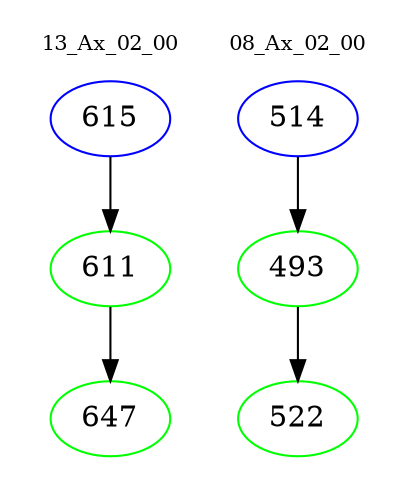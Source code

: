 digraph{
subgraph cluster_0 {
color = white
label = "13_Ax_02_00";
fontsize=10;
T0_615 [label="615", color="blue"]
T0_615 -> T0_611 [color="black"]
T0_611 [label="611", color="green"]
T0_611 -> T0_647 [color="black"]
T0_647 [label="647", color="green"]
}
subgraph cluster_1 {
color = white
label = "08_Ax_02_00";
fontsize=10;
T1_514 [label="514", color="blue"]
T1_514 -> T1_493 [color="black"]
T1_493 [label="493", color="green"]
T1_493 -> T1_522 [color="black"]
T1_522 [label="522", color="green"]
}
}
